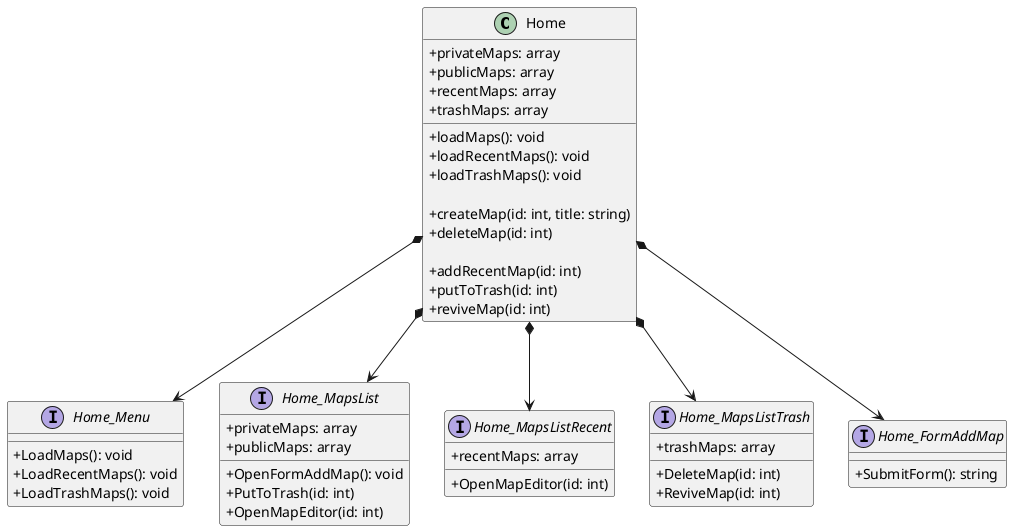 @startuml Use Case
skinparam classAttributeIconSize 0
' left to right direction
class Home {
        +privateMaps: array
        +publicMaps: array
        +recentMaps: array
        +trashMaps: array

        +loadMaps(): void
        +loadRecentMaps(): void
        +loadTrashMaps(): void

        +createMap(id: int, title: string)
        +deleteMap(id: int)
        
        +addRecentMap(id: int)
        +putToTrash(id: int)
        +reviveMap(id: int)
}



interface Home_Menu {
        +LoadMaps(): void
        +LoadRecentMaps(): void
        +LoadTrashMaps(): void
}
interface Home_MapsList {
        +privateMaps: array
        +publicMaps: array

        +OpenFormAddMap(): void
        +PutToTrash(id: int)
        +OpenMapEditor(id: int)
}
interface Home_MapsListRecent  {
        +recentMaps: array

        +OpenMapEditor(id: int)
}
interface Home_MapsListTrash {
        +trashMaps: array

        +DeleteMap(id: int)
        +ReviveMap(id: int)
}
interface Home_FormAddMap {
        +SubmitForm(): string
}


Home *--> Home_Menu
Home *--> Home_MapsList
Home *--> Home_MapsListRecent
Home *--> Home_MapsListTrash
Home *--> Home_FormAddMap

@enduml